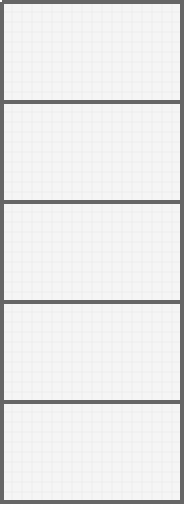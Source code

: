 <mxfile version="14.8.1" type="github">
  <diagram id="Ae6YrtKuWZ1j_GVri5Am" name="第 1 页">
    <mxGraphModel dx="1220" dy="1154" grid="1" gridSize="10" guides="1" tooltips="1" connect="1" arrows="1" fold="1" page="1" pageScale="1" pageWidth="827" pageHeight="1169" math="0" shadow="0">
      <root>
        <mxCell id="0" />
        <mxCell id="1" parent="0" />
        <mxCell id="lmLc1Wd8VdwL2DXaDBoG-1" value="" style="verticalLabelPosition=bottom;verticalAlign=top;html=1;shape=mxgraph.basic.patternFillRect;fillStyle=grid;step=5;fillStrokeWidth=0.2;fillStrokeColor=#dddddd;strokeWidth=2;fillColor=#f5f5f5;strokeColor=#666666;fontColor=#333333;" vertex="1" parent="1">
          <mxGeometry x="320" y="290" width="90" height="50" as="geometry" />
        </mxCell>
        <mxCell id="lmLc1Wd8VdwL2DXaDBoG-6" value="" style="verticalLabelPosition=bottom;verticalAlign=top;html=1;shape=mxgraph.basic.patternFillRect;fillStyle=grid;step=5;fillStrokeWidth=0.2;fillStrokeColor=#dddddd;strokeWidth=2;fillColor=#f5f5f5;strokeColor=#666666;fontColor=#333333;" vertex="1" parent="1">
          <mxGeometry x="320" y="340" width="90" height="50" as="geometry" />
        </mxCell>
        <mxCell id="lmLc1Wd8VdwL2DXaDBoG-7" value="" style="verticalLabelPosition=bottom;verticalAlign=top;html=1;shape=mxgraph.basic.patternFillRect;fillStyle=grid;step=5;fillStrokeWidth=0.2;fillStrokeColor=#dddddd;strokeWidth=2;fillColor=#f5f5f5;strokeColor=#666666;fontColor=#333333;" vertex="1" parent="1">
          <mxGeometry x="320" y="390" width="90" height="50" as="geometry" />
        </mxCell>
        <mxCell id="lmLc1Wd8VdwL2DXaDBoG-8" value="" style="verticalLabelPosition=bottom;verticalAlign=top;html=1;shape=mxgraph.basic.patternFillRect;fillStyle=grid;step=5;fillStrokeWidth=0.2;fillStrokeColor=#dddddd;strokeWidth=2;fillColor=#f5f5f5;strokeColor=#666666;fontColor=#333333;" vertex="1" parent="1">
          <mxGeometry x="320" y="440" width="90" height="50" as="geometry" />
        </mxCell>
        <mxCell id="lmLc1Wd8VdwL2DXaDBoG-9" value="" style="verticalLabelPosition=bottom;verticalAlign=top;html=1;shape=mxgraph.basic.patternFillRect;fillStyle=grid;step=5;fillStrokeWidth=0.2;fillStrokeColor=#dddddd;strokeWidth=2;fillColor=#f5f5f5;strokeColor=#666666;fontColor=#333333;" vertex="1" parent="1">
          <mxGeometry x="320" y="490" width="90" height="50" as="geometry" />
        </mxCell>
      </root>
    </mxGraphModel>
  </diagram>
</mxfile>
